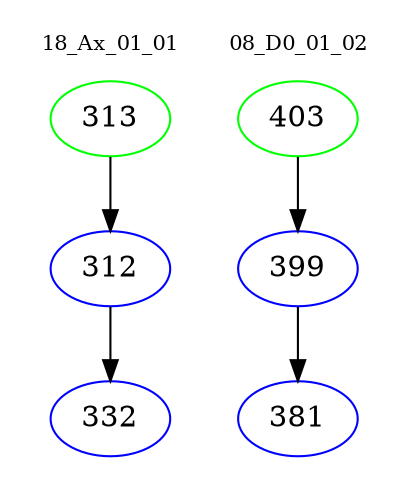 digraph{
subgraph cluster_0 {
color = white
label = "18_Ax_01_01";
fontsize=10;
T0_313 [label="313", color="green"]
T0_313 -> T0_312 [color="black"]
T0_312 [label="312", color="blue"]
T0_312 -> T0_332 [color="black"]
T0_332 [label="332", color="blue"]
}
subgraph cluster_1 {
color = white
label = "08_D0_01_02";
fontsize=10;
T1_403 [label="403", color="green"]
T1_403 -> T1_399 [color="black"]
T1_399 [label="399", color="blue"]
T1_399 -> T1_381 [color="black"]
T1_381 [label="381", color="blue"]
}
}

